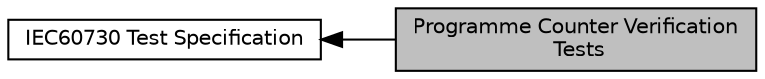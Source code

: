 digraph "Programme Counter Verification Tests"
{
  edge [fontname="Helvetica",fontsize="10",labelfontname="Helvetica",labelfontsize="10"];
  node [fontname="Helvetica",fontsize="10",shape=box];
  rankdir=LR;
  Node1 [label="Programme Counter Verification\l Tests",height=0.2,width=0.4,color="black", fillcolor="grey75", style="filled", fontcolor="black",tooltip="Python script for the IEC60730 Programme Counter Verification tests."];
  Node2 [label="IEC60730 Test Specification",height=0.2,width=0.4,color="black", fillcolor="white", style="filled",URL="$group__IEC60730__VERIFICATION.html",tooltip="Automated tests for validating correct firmware operation."];
  Node2->Node1 [shape=plaintext, dir="back", style="solid"];
}
